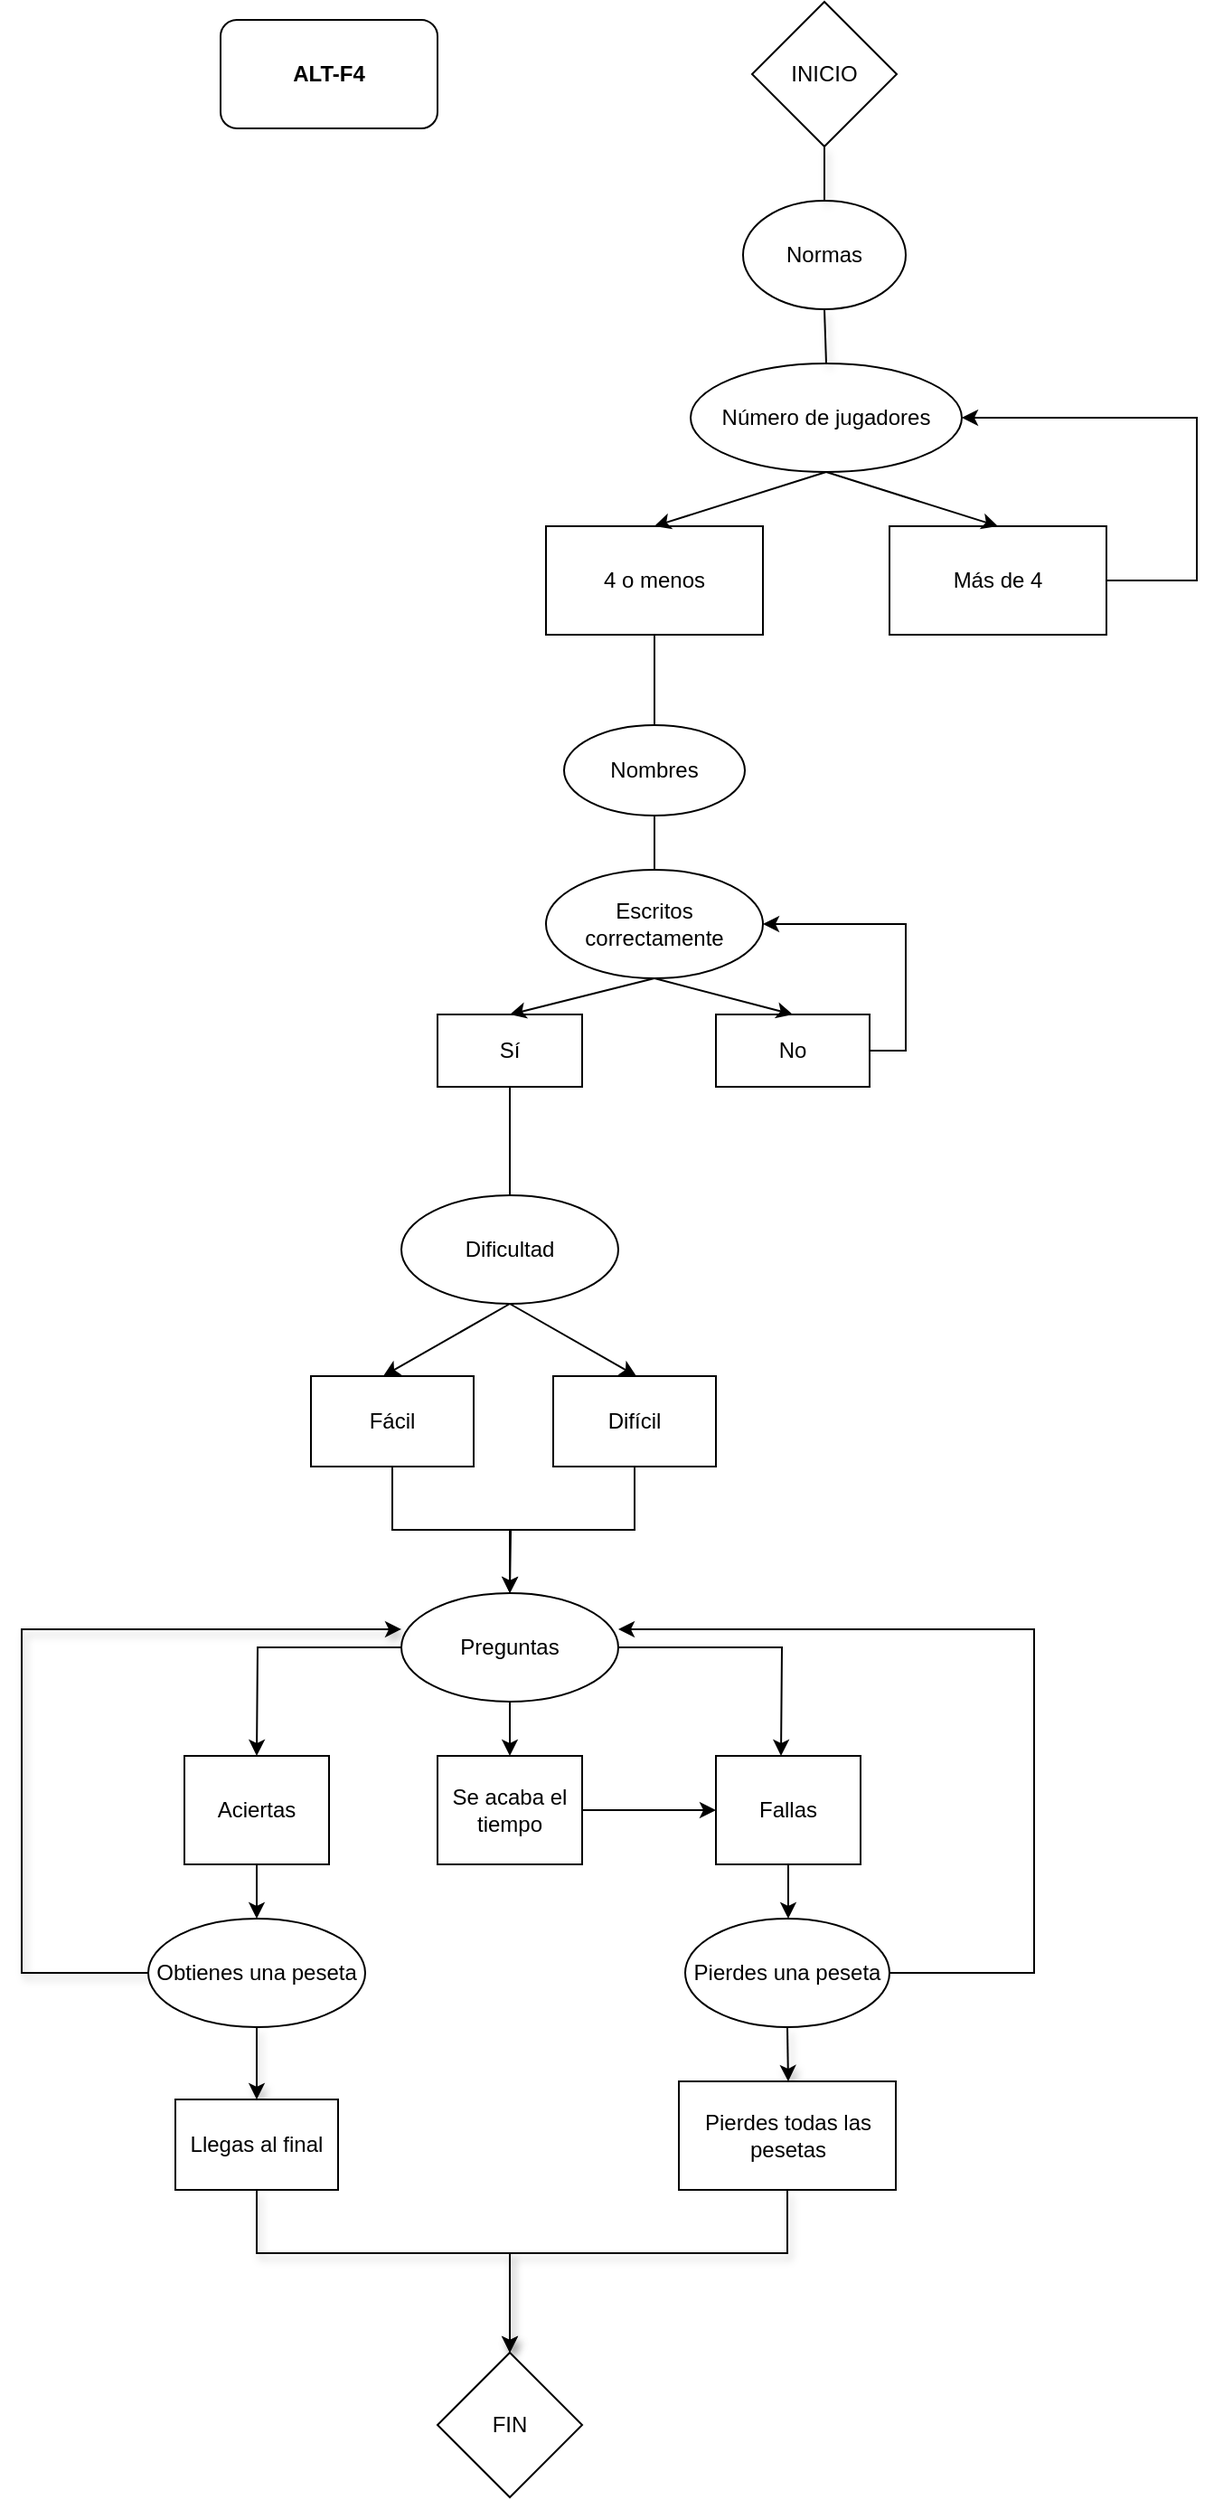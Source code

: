 <mxfile version="13.9.9" type="device"><diagram id="chhrrZ1Z0JOKU26flU2r" name="Página-1"><mxGraphModel dx="1679" dy="494" grid="1" gridSize="10" guides="1" tooltips="1" connect="1" arrows="1" fold="1" page="1" pageScale="1" pageWidth="827" pageHeight="1169" math="0" shadow="0"><root><mxCell id="0"/><mxCell id="1" parent="0"/><mxCell id="_7T8c8JlfGE3r2yHlbzf-1" value="INICIO" style="rhombus;whiteSpace=wrap;html=1;" parent="1" vertex="1"><mxGeometry x="374" y="40" width="80" height="80" as="geometry"/></mxCell><mxCell id="_7T8c8JlfGE3r2yHlbzf-7" value="Número de jugadores" style="ellipse;whiteSpace=wrap;html=1;" parent="1" vertex="1"><mxGeometry x="340" y="240" width="150" height="60" as="geometry"/></mxCell><mxCell id="_7T8c8JlfGE3r2yHlbzf-9" value="4 o menos" style="rounded=0;whiteSpace=wrap;html=1;" parent="1" vertex="1"><mxGeometry x="260" y="330" width="120" height="60" as="geometry"/></mxCell><mxCell id="_7T8c8JlfGE3r2yHlbzf-15" style="edgeStyle=orthogonalEdgeStyle;rounded=0;orthogonalLoop=1;jettySize=auto;html=1;exitX=1;exitY=0.5;exitDx=0;exitDy=0;entryX=1;entryY=0.5;entryDx=0;entryDy=0;" parent="1" source="_7T8c8JlfGE3r2yHlbzf-11" target="_7T8c8JlfGE3r2yHlbzf-7" edge="1"><mxGeometry relative="1" as="geometry"><mxPoint x="640" y="280" as="targetPoint"/><Array as="points"><mxPoint x="620" y="360"/><mxPoint x="620" y="270"/></Array></mxGeometry></mxCell><mxCell id="_7T8c8JlfGE3r2yHlbzf-11" value="Más de 4" style="rounded=0;whiteSpace=wrap;html=1;" parent="1" vertex="1"><mxGeometry x="450" y="330" width="120" height="60" as="geometry"/></mxCell><mxCell id="_7T8c8JlfGE3r2yHlbzf-16" value="" style="endArrow=none;html=1;rounded=0;entryX=0.5;entryY=1;entryDx=0;entryDy=0;exitX=0.5;exitY=0;exitDx=0;exitDy=0;" parent="1" source="_7T8c8JlfGE3r2yHlbzf-17" target="_7T8c8JlfGE3r2yHlbzf-9" edge="1"><mxGeometry width="50" height="50" relative="1" as="geometry"><mxPoint x="290" y="440" as="sourcePoint"/><mxPoint x="340" y="390" as="targetPoint"/></mxGeometry></mxCell><mxCell id="_7T8c8JlfGE3r2yHlbzf-17" value="Nombres" style="ellipse;whiteSpace=wrap;html=1;" parent="1" vertex="1"><mxGeometry x="270" y="440" width="100" height="50" as="geometry"/></mxCell><mxCell id="_7T8c8JlfGE3r2yHlbzf-18" value="Escritos correctamente" style="ellipse;whiteSpace=wrap;html=1;" parent="1" vertex="1"><mxGeometry x="260" y="520" width="120" height="60" as="geometry"/></mxCell><mxCell id="_7T8c8JlfGE3r2yHlbzf-19" value="" style="endArrow=none;html=1;rounded=0;entryX=0.5;entryY=1;entryDx=0;entryDy=0;exitX=0.5;exitY=0;exitDx=0;exitDy=0;" parent="1" source="_7T8c8JlfGE3r2yHlbzf-18" target="_7T8c8JlfGE3r2yHlbzf-17" edge="1"><mxGeometry width="50" height="50" relative="1" as="geometry"><mxPoint x="260" y="500" as="sourcePoint"/><mxPoint x="310" y="450" as="targetPoint"/></mxGeometry></mxCell><mxCell id="_7T8c8JlfGE3r2yHlbzf-24" value="" style="endArrow=classic;html=1;rounded=0;entryX=0.5;entryY=0;entryDx=0;entryDy=0;" parent="1" target="_7T8c8JlfGE3r2yHlbzf-9" edge="1"><mxGeometry width="50" height="50" relative="1" as="geometry"><mxPoint x="415" y="300" as="sourcePoint"/><mxPoint x="450" y="300" as="targetPoint"/><Array as="points"/></mxGeometry></mxCell><mxCell id="_7T8c8JlfGE3r2yHlbzf-25" value="" style="endArrow=classic;html=1;rounded=0;entryX=0.5;entryY=0;entryDx=0;entryDy=0;exitX=0.5;exitY=1;exitDx=0;exitDy=0;" parent="1" source="_7T8c8JlfGE3r2yHlbzf-7" target="_7T8c8JlfGE3r2yHlbzf-11" edge="1"><mxGeometry width="50" height="50" relative="1" as="geometry"><mxPoint x="260" y="400" as="sourcePoint"/><mxPoint x="310" y="350" as="targetPoint"/><Array as="points"/></mxGeometry></mxCell><mxCell id="_7T8c8JlfGE3r2yHlbzf-26" value="Sí" style="rounded=0;whiteSpace=wrap;html=1;" parent="1" vertex="1"><mxGeometry x="200" y="600" width="80" height="40" as="geometry"/></mxCell><mxCell id="_7T8c8JlfGE3r2yHlbzf-34" style="edgeStyle=orthogonalEdgeStyle;rounded=0;orthogonalLoop=1;jettySize=auto;html=1;exitX=1;exitY=0.5;exitDx=0;exitDy=0;entryX=1;entryY=0.5;entryDx=0;entryDy=0;" parent="1" source="_7T8c8JlfGE3r2yHlbzf-27" target="_7T8c8JlfGE3r2yHlbzf-18" edge="1"><mxGeometry relative="1" as="geometry"/></mxCell><mxCell id="_7T8c8JlfGE3r2yHlbzf-27" value="No" style="rounded=0;whiteSpace=wrap;html=1;" parent="1" vertex="1"><mxGeometry x="354" y="600" width="85" height="40" as="geometry"/></mxCell><mxCell id="_7T8c8JlfGE3r2yHlbzf-32" value="" style="endArrow=classic;html=1;rounded=0;entryX=0.5;entryY=0;entryDx=0;entryDy=0;exitX=0.5;exitY=1;exitDx=0;exitDy=0;" parent="1" source="_7T8c8JlfGE3r2yHlbzf-18" target="_7T8c8JlfGE3r2yHlbzf-26" edge="1"><mxGeometry width="50" height="50" relative="1" as="geometry"><mxPoint x="260" y="600" as="sourcePoint"/><mxPoint x="310" y="550" as="targetPoint"/></mxGeometry></mxCell><mxCell id="_7T8c8JlfGE3r2yHlbzf-33" value="" style="endArrow=classic;html=1;rounded=0;entryX=0.5;entryY=0;entryDx=0;entryDy=0;exitX=0.5;exitY=1;exitDx=0;exitDy=0;" parent="1" source="_7T8c8JlfGE3r2yHlbzf-18" target="_7T8c8JlfGE3r2yHlbzf-27" edge="1"><mxGeometry width="50" height="50" relative="1" as="geometry"><mxPoint x="260" y="600" as="sourcePoint"/><mxPoint x="310" y="550" as="targetPoint"/></mxGeometry></mxCell><mxCell id="_7T8c8JlfGE3r2yHlbzf-36" value="" style="endArrow=none;html=1;rounded=0;entryX=0.5;entryY=1;entryDx=0;entryDy=0;" parent="1" target="_7T8c8JlfGE3r2yHlbzf-26" edge="1"><mxGeometry width="50" height="50" relative="1" as="geometry"><mxPoint x="240" y="700" as="sourcePoint"/><mxPoint x="250" y="650" as="targetPoint"/></mxGeometry></mxCell><mxCell id="_7T8c8JlfGE3r2yHlbzf-37" value="Dificultad" style="ellipse;whiteSpace=wrap;html=1;" parent="1" vertex="1"><mxGeometry x="180" y="700" width="120" height="60" as="geometry"/></mxCell><mxCell id="_7T8c8JlfGE3r2yHlbzf-38" value="" style="endArrow=classic;html=1;rounded=0;" parent="1" edge="1"><mxGeometry width="50" height="50" relative="1" as="geometry"><mxPoint x="240" y="760" as="sourcePoint"/><mxPoint x="170" y="800" as="targetPoint"/></mxGeometry></mxCell><mxCell id="_7T8c8JlfGE3r2yHlbzf-39" value="" style="endArrow=classic;html=1;rounded=0;exitX=0.5;exitY=1;exitDx=0;exitDy=0;" parent="1" source="_7T8c8JlfGE3r2yHlbzf-37" edge="1"><mxGeometry width="50" height="50" relative="1" as="geometry"><mxPoint x="260" y="800" as="sourcePoint"/><mxPoint x="310" y="800" as="targetPoint"/></mxGeometry></mxCell><mxCell id="_7T8c8JlfGE3r2yHlbzf-42" style="edgeStyle=orthogonalEdgeStyle;rounded=0;orthogonalLoop=1;jettySize=auto;html=1;" parent="1" source="_7T8c8JlfGE3r2yHlbzf-40" edge="1"><mxGeometry relative="1" as="geometry"><mxPoint x="240" y="920" as="targetPoint"/><Array as="points"><mxPoint x="175" y="885"/><mxPoint x="240" y="885"/><mxPoint x="240" y="920"/></Array></mxGeometry></mxCell><mxCell id="_7T8c8JlfGE3r2yHlbzf-40" value="Fácil" style="rounded=0;whiteSpace=wrap;html=1;" parent="1" vertex="1"><mxGeometry x="130" y="800" width="90" height="50" as="geometry"/></mxCell><mxCell id="_7T8c8JlfGE3r2yHlbzf-45" style="edgeStyle=orthogonalEdgeStyle;rounded=0;orthogonalLoop=1;jettySize=auto;html=1;exitX=0.5;exitY=1;exitDx=0;exitDy=0;" parent="1" source="_7T8c8JlfGE3r2yHlbzf-44" edge="1"><mxGeometry relative="1" as="geometry"><mxPoint x="240" y="920" as="targetPoint"/></mxGeometry></mxCell><mxCell id="_7T8c8JlfGE3r2yHlbzf-44" value="Difícil" style="rounded=0;whiteSpace=wrap;html=1;" parent="1" vertex="1"><mxGeometry x="264" y="800" width="90" height="50" as="geometry"/></mxCell><mxCell id="_7T8c8JlfGE3r2yHlbzf-47" style="edgeStyle=orthogonalEdgeStyle;rounded=0;orthogonalLoop=1;jettySize=auto;html=1;exitX=0;exitY=0.5;exitDx=0;exitDy=0;" parent="1" source="_7T8c8JlfGE3r2yHlbzf-46" edge="1"><mxGeometry relative="1" as="geometry"><mxPoint x="100" y="1010" as="targetPoint"/></mxGeometry></mxCell><mxCell id="_7T8c8JlfGE3r2yHlbzf-48" style="edgeStyle=orthogonalEdgeStyle;rounded=0;orthogonalLoop=1;jettySize=auto;html=1;exitX=1;exitY=0.5;exitDx=0;exitDy=0;" parent="1" source="_7T8c8JlfGE3r2yHlbzf-46" edge="1"><mxGeometry relative="1" as="geometry"><mxPoint x="390" y="1010" as="targetPoint"/></mxGeometry></mxCell><mxCell id="_7T8c8JlfGE3r2yHlbzf-49" style="edgeStyle=orthogonalEdgeStyle;rounded=0;orthogonalLoop=1;jettySize=auto;html=1;exitX=0.5;exitY=1;exitDx=0;exitDy=0;" parent="1" source="_7T8c8JlfGE3r2yHlbzf-46" edge="1"><mxGeometry relative="1" as="geometry"><mxPoint x="240" y="1010" as="targetPoint"/></mxGeometry></mxCell><mxCell id="_7T8c8JlfGE3r2yHlbzf-46" value="Preguntas" style="ellipse;whiteSpace=wrap;html=1;" parent="1" vertex="1"><mxGeometry x="180" y="920" width="120" height="60" as="geometry"/></mxCell><mxCell id="_7T8c8JlfGE3r2yHlbzf-64" style="edgeStyle=orthogonalEdgeStyle;rounded=0;orthogonalLoop=1;jettySize=auto;html=1;" parent="1" source="_7T8c8JlfGE3r2yHlbzf-51" edge="1"><mxGeometry relative="1" as="geometry"><mxPoint x="100" y="1100" as="targetPoint"/></mxGeometry></mxCell><mxCell id="_7T8c8JlfGE3r2yHlbzf-51" value="Aciertas" style="rounded=0;whiteSpace=wrap;html=1;" parent="1" vertex="1"><mxGeometry x="60" y="1010" width="80" height="60" as="geometry"/></mxCell><mxCell id="_7T8c8JlfGE3r2yHlbzf-54" style="edgeStyle=orthogonalEdgeStyle;rounded=0;orthogonalLoop=1;jettySize=auto;html=1;exitX=1;exitY=0.5;exitDx=0;exitDy=0;entryX=0;entryY=0.5;entryDx=0;entryDy=0;" parent="1" source="_7T8c8JlfGE3r2yHlbzf-52" target="_7T8c8JlfGE3r2yHlbzf-53" edge="1"><mxGeometry relative="1" as="geometry"/></mxCell><mxCell id="_7T8c8JlfGE3r2yHlbzf-52" value="Se acaba el tiempo" style="rounded=0;whiteSpace=wrap;html=1;" parent="1" vertex="1"><mxGeometry x="200" y="1010" width="80" height="60" as="geometry"/></mxCell><mxCell id="_7T8c8JlfGE3r2yHlbzf-55" style="edgeStyle=orthogonalEdgeStyle;rounded=0;orthogonalLoop=1;jettySize=auto;html=1;exitX=0.5;exitY=1;exitDx=0;exitDy=0;" parent="1" source="_7T8c8JlfGE3r2yHlbzf-53" edge="1"><mxGeometry relative="1" as="geometry"><mxPoint x="394" y="1100" as="targetPoint"/></mxGeometry></mxCell><mxCell id="_7T8c8JlfGE3r2yHlbzf-53" value="Fallas" style="rounded=0;whiteSpace=wrap;html=1;" parent="1" vertex="1"><mxGeometry x="354" y="1010" width="80" height="60" as="geometry"/></mxCell><mxCell id="_7T8c8JlfGE3r2yHlbzf-70" style="edgeStyle=orthogonalEdgeStyle;rounded=0;orthogonalLoop=1;jettySize=auto;html=1;entryX=1;entryY=0.333;entryDx=0;entryDy=0;entryPerimeter=0;" parent="1" source="_7T8c8JlfGE3r2yHlbzf-56" target="_7T8c8JlfGE3r2yHlbzf-46" edge="1"><mxGeometry relative="1" as="geometry"><mxPoint x="530" y="940" as="targetPoint"/><Array as="points"><mxPoint x="530" y="1130"/><mxPoint x="530" y="940"/></Array></mxGeometry></mxCell><mxCell id="_7T8c8JlfGE3r2yHlbzf-80" style="edgeStyle=orthogonalEdgeStyle;rounded=0;orthogonalLoop=1;jettySize=auto;html=1;exitX=0.5;exitY=1;exitDx=0;exitDy=0;shadow=1;" parent="1" source="_7T8c8JlfGE3r2yHlbzf-56" edge="1"><mxGeometry relative="1" as="geometry"><mxPoint x="394" y="1190" as="targetPoint"/></mxGeometry></mxCell><mxCell id="_7T8c8JlfGE3r2yHlbzf-56" value="Pierdes una peseta" style="ellipse;whiteSpace=wrap;html=1;" parent="1" vertex="1"><mxGeometry x="337" y="1100" width="113" height="60" as="geometry"/></mxCell><mxCell id="_7T8c8JlfGE3r2yHlbzf-74" style="edgeStyle=orthogonalEdgeStyle;rounded=0;orthogonalLoop=1;jettySize=auto;html=1;shadow=1;entryX=0;entryY=0.333;entryDx=0;entryDy=0;entryPerimeter=0;" parent="1" source="_7T8c8JlfGE3r2yHlbzf-65" target="_7T8c8JlfGE3r2yHlbzf-46" edge="1"><mxGeometry relative="1" as="geometry"><mxPoint x="40" y="930" as="targetPoint"/><Array as="points"><mxPoint x="-30" y="1130"/><mxPoint x="-30" y="940"/></Array></mxGeometry></mxCell><mxCell id="_7T8c8JlfGE3r2yHlbzf-75" style="edgeStyle=orthogonalEdgeStyle;rounded=0;orthogonalLoop=1;jettySize=auto;html=1;exitX=0.5;exitY=1;exitDx=0;exitDy=0;shadow=1;" parent="1" source="_7T8c8JlfGE3r2yHlbzf-65" edge="1"><mxGeometry relative="1" as="geometry"><mxPoint x="100" y="1200" as="targetPoint"/></mxGeometry></mxCell><mxCell id="_7T8c8JlfGE3r2yHlbzf-65" value="Obtienes una peseta" style="ellipse;whiteSpace=wrap;html=1;" parent="1" vertex="1"><mxGeometry x="40" y="1100" width="120" height="60" as="geometry"/></mxCell><mxCell id="_7T8c8JlfGE3r2yHlbzf-71" style="edgeStyle=orthogonalEdgeStyle;rounded=0;orthogonalLoop=1;jettySize=auto;html=1;exitX=0.5;exitY=1;exitDx=0;exitDy=0;" parent="1" source="_7T8c8JlfGE3r2yHlbzf-65" target="_7T8c8JlfGE3r2yHlbzf-65" edge="1"><mxGeometry relative="1" as="geometry"/></mxCell><mxCell id="_7T8c8JlfGE3r2yHlbzf-85" style="edgeStyle=orthogonalEdgeStyle;rounded=0;orthogonalLoop=1;jettySize=auto;html=1;shadow=1;" parent="1" source="_7T8c8JlfGE3r2yHlbzf-77" edge="1"><mxGeometry relative="1" as="geometry"><mxPoint x="240" y="1340" as="targetPoint"/><Array as="points"><mxPoint x="100" y="1285"/><mxPoint x="240" y="1285"/><mxPoint x="240" y="1320"/></Array></mxGeometry></mxCell><mxCell id="_7T8c8JlfGE3r2yHlbzf-77" value="Llegas al final" style="rounded=0;whiteSpace=wrap;html=1;" parent="1" vertex="1"><mxGeometry x="55" y="1200" width="90" height="50" as="geometry"/></mxCell><mxCell id="_7T8c8JlfGE3r2yHlbzf-89" style="edgeStyle=orthogonalEdgeStyle;rounded=0;orthogonalLoop=1;jettySize=auto;html=1;shadow=1;" parent="1" source="_7T8c8JlfGE3r2yHlbzf-81" edge="1"><mxGeometry relative="1" as="geometry"><mxPoint x="240" y="1340" as="targetPoint"/><Array as="points"><mxPoint x="394" y="1285"/><mxPoint x="240" y="1285"/><mxPoint x="240" y="1340"/></Array></mxGeometry></mxCell><mxCell id="_7T8c8JlfGE3r2yHlbzf-81" value="Pierdes todas las pesetas" style="rounded=0;whiteSpace=wrap;html=1;" parent="1" vertex="1"><mxGeometry x="333.5" y="1190" width="120" height="60" as="geometry"/></mxCell><mxCell id="_7T8c8JlfGE3r2yHlbzf-90" value="FIN" style="rhombus;whiteSpace=wrap;html=1;" parent="1" vertex="1"><mxGeometry x="200" y="1340" width="80" height="80" as="geometry"/></mxCell><mxCell id="_7T8c8JlfGE3r2yHlbzf-92" value="Normas" style="ellipse;whiteSpace=wrap;html=1;" parent="1" vertex="1"><mxGeometry x="369" y="150" width="90" height="60" as="geometry"/></mxCell><mxCell id="_7T8c8JlfGE3r2yHlbzf-93" value="" style="endArrow=none;html=1;rounded=0;shadow=1;entryX=0.5;entryY=1;entryDx=0;entryDy=0;exitX=0.5;exitY=0;exitDx=0;exitDy=0;" parent="1" source="_7T8c8JlfGE3r2yHlbzf-92" target="_7T8c8JlfGE3r2yHlbzf-1" edge="1"><mxGeometry width="50" height="50" relative="1" as="geometry"><mxPoint x="220" y="250" as="sourcePoint"/><mxPoint x="270" y="200" as="targetPoint"/></mxGeometry></mxCell><mxCell id="_7T8c8JlfGE3r2yHlbzf-94" value="" style="endArrow=none;html=1;rounded=0;shadow=1;entryX=0.5;entryY=1;entryDx=0;entryDy=0;exitX=0.5;exitY=0;exitDx=0;exitDy=0;" parent="1" source="_7T8c8JlfGE3r2yHlbzf-7" target="_7T8c8JlfGE3r2yHlbzf-92" edge="1"><mxGeometry width="50" height="50" relative="1" as="geometry"><mxPoint x="220" y="250" as="sourcePoint"/><mxPoint x="270" y="200" as="targetPoint"/></mxGeometry></mxCell><mxCell id="Usozw33bnaTcinufHBQs-1" value="ALT-F4" style="rounded=1;whiteSpace=wrap;html=1;fontStyle=1" vertex="1" parent="1"><mxGeometry x="80" y="50" width="120" height="60" as="geometry"/></mxCell></root></mxGraphModel></diagram></mxfile>